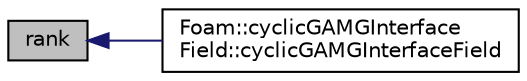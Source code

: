 digraph "rank"
{
  bgcolor="transparent";
  edge [fontname="Helvetica",fontsize="10",labelfontname="Helvetica",labelfontsize="10"];
  node [fontname="Helvetica",fontsize="10",shape=record];
  rankdir="LR";
  Node1 [label="rank",height=0.2,width=0.4,color="black", fillcolor="grey75", style="filled", fontcolor="black"];
  Node1 -> Node2 [dir="back",color="midnightblue",fontsize="10",style="solid",fontname="Helvetica"];
  Node2 [label="Foam::cyclicGAMGInterface\lField::cyclicGAMGInterfaceField",height=0.2,width=0.4,color="black",URL="$a00479.html#abe159ef5400832fd30b0254a603914c7",tooltip="Construct from GAMG interface and fine level interface field. "];
}
